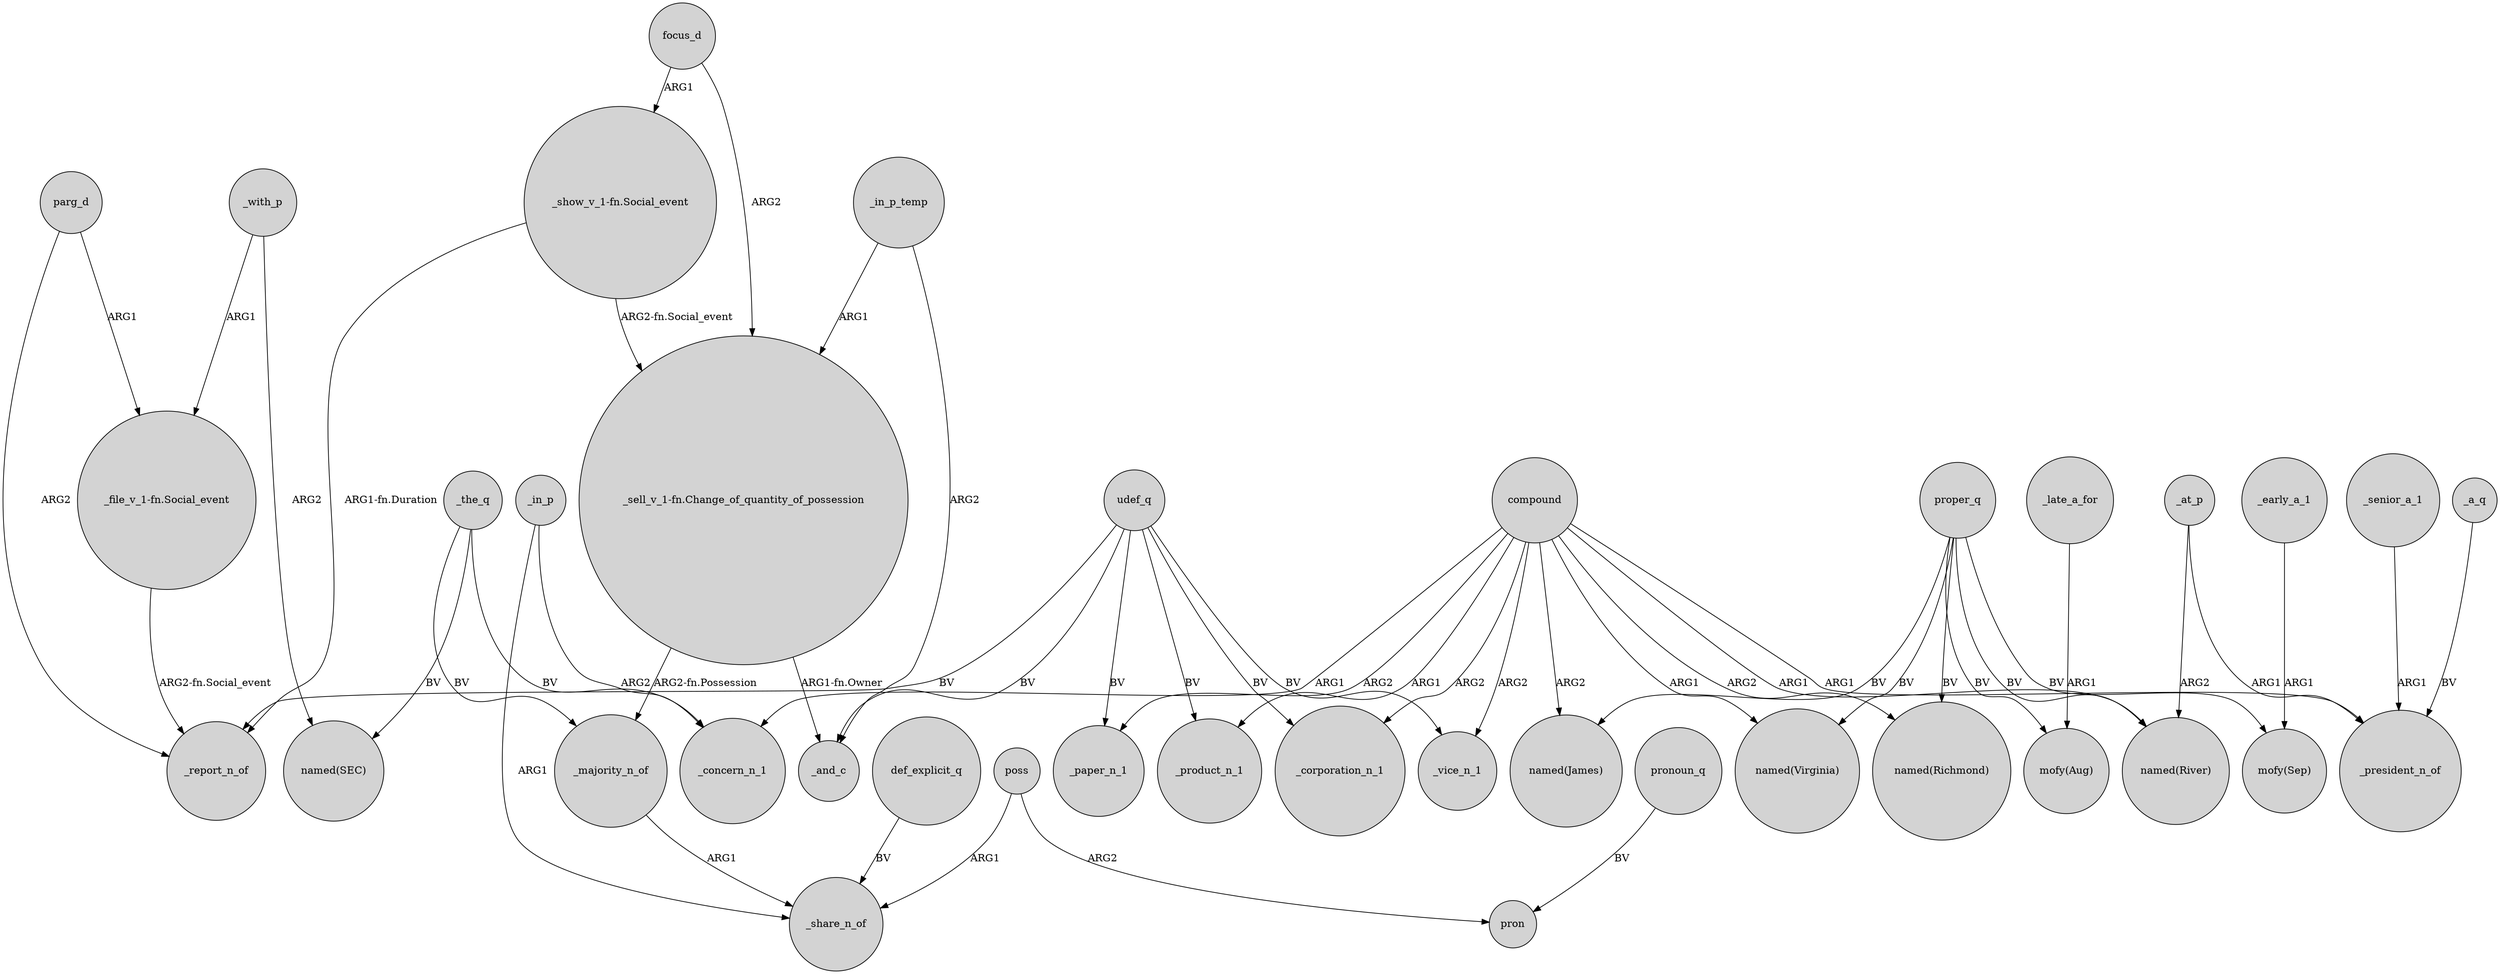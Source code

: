 digraph {
	node [shape=circle style=filled]
	"_sell_v_1-fn.Change_of_quantity_of_possession" -> _and_c [label="ARG1-fn.Owner"]
	proper_q -> "named(James)" [label=BV]
	_in_p -> _share_n_of [label=ARG1]
	focus_d -> "_sell_v_1-fn.Change_of_quantity_of_possession" [label=ARG2]
	proper_q -> "named(Virginia)" [label=BV]
	"_show_v_1-fn.Social_event" -> _report_n_of [label="ARG1-fn.Duration"]
	udef_q -> _paper_n_1 [label=BV]
	compound -> _paper_n_1 [label=ARG2]
	focus_d -> "_show_v_1-fn.Social_event" [label=ARG1]
	def_explicit_q -> _share_n_of [label=BV]
	proper_q -> "mofy(Aug)" [label=BV]
	_in_p_temp -> "_sell_v_1-fn.Change_of_quantity_of_possession" [label=ARG1]
	udef_q -> _product_n_1 [label=BV]
	proper_q -> "named(Richmond)" [label=BV]
	udef_q -> _and_c [label=BV]
	_the_q -> _concern_n_1 [label=BV]
	_at_p -> "named(River)" [label=ARG2]
	udef_q -> _report_n_of [label=BV]
	pronoun_q -> pron [label=BV]
	_with_p -> "named(SEC)" [label=ARG2]
	_majority_n_of -> _share_n_of [label=ARG1]
	poss -> pron [label=ARG2]
	_in_p_temp -> _and_c [label=ARG2]
	udef_q -> _vice_n_1 [label=BV]
	_a_q -> _president_n_of [label=BV]
	"_sell_v_1-fn.Change_of_quantity_of_possession" -> _majority_n_of [label="ARG2-fn.Possession"]
	compound -> "named(Richmond)" [label=ARG2]
	proper_q -> "named(River)" [label=BV]
	poss -> _share_n_of [label=ARG1]
	_early_a_1 -> "mofy(Sep)" [label=ARG1]
	"_show_v_1-fn.Social_event" -> "_sell_v_1-fn.Change_of_quantity_of_possession" [label="ARG2-fn.Social_event"]
	parg_d -> "_file_v_1-fn.Social_event" [label=ARG1]
	_the_q -> _majority_n_of [label=BV]
	compound -> _concern_n_1 [label=ARG1]
	compound -> "named(River)" [label=ARG1]
	_with_p -> "_file_v_1-fn.Social_event" [label=ARG1]
	parg_d -> _report_n_of [label=ARG2]
	compound -> _vice_n_1 [label=ARG2]
	_in_p -> _concern_n_1 [label=ARG2]
	compound -> _corporation_n_1 [label=ARG2]
	compound -> "named(James)" [label=ARG2]
	"_file_v_1-fn.Social_event" -> _report_n_of [label="ARG2-fn.Social_event"]
	proper_q -> "mofy(Sep)" [label=BV]
	udef_q -> _corporation_n_1 [label=BV]
	compound -> _president_n_of [label=ARG1]
	compound -> _product_n_1 [label=ARG1]
	_at_p -> _president_n_of [label=ARG1]
	_late_a_for -> "mofy(Aug)" [label=ARG1]
	compound -> "named(Virginia)" [label=ARG1]
	_senior_a_1 -> _president_n_of [label=ARG1]
	_the_q -> "named(SEC)" [label=BV]
}

